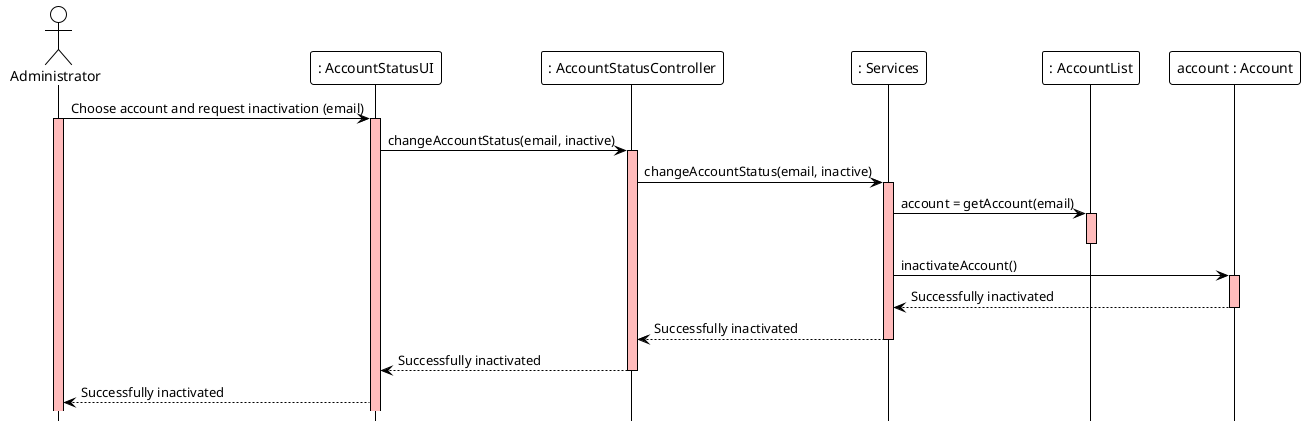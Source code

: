 @startuml
!theme plain
hide footbox

actor Administrator  as Administrator #white
participant ": AccountStatusUI" as UI #white
participant ": AccountStatusController" as Controller #white
participant ": Services" as Services #white
participant ": AccountList" as AccountList #white
participant "account : Account" as Account #white

'Administrator ->  Controller : 1.Choose account and request inactivation
Administrator ->  UI : Choose account and request inactivation (email)
activate UI #FFBBBB
'activate Controller #FFBBBB
activate Administrator #FFBBBB
UI -> Controller: changeAccountStatus(email, inactive)
activate Controller #FFBBBB
Controller -> Services: changeAccountStatus(email, inactive)
activate Services #FFBBBB
Services -> AccountList: account = getAccount(email)
activate AccountList #FFBBBB
deactivate AccountList
Services -> Account: inactivateAccount()
activate Account #FFBBBB
Account --> Services : Successfully inactivated
deactivate Account
Services --> Controller : Successfully inactivated
deactivate Services
Controller --> UI : Successfully inactivated
deactivate Controller
UI --> Administrator: Successfully inactivated
@enduml
